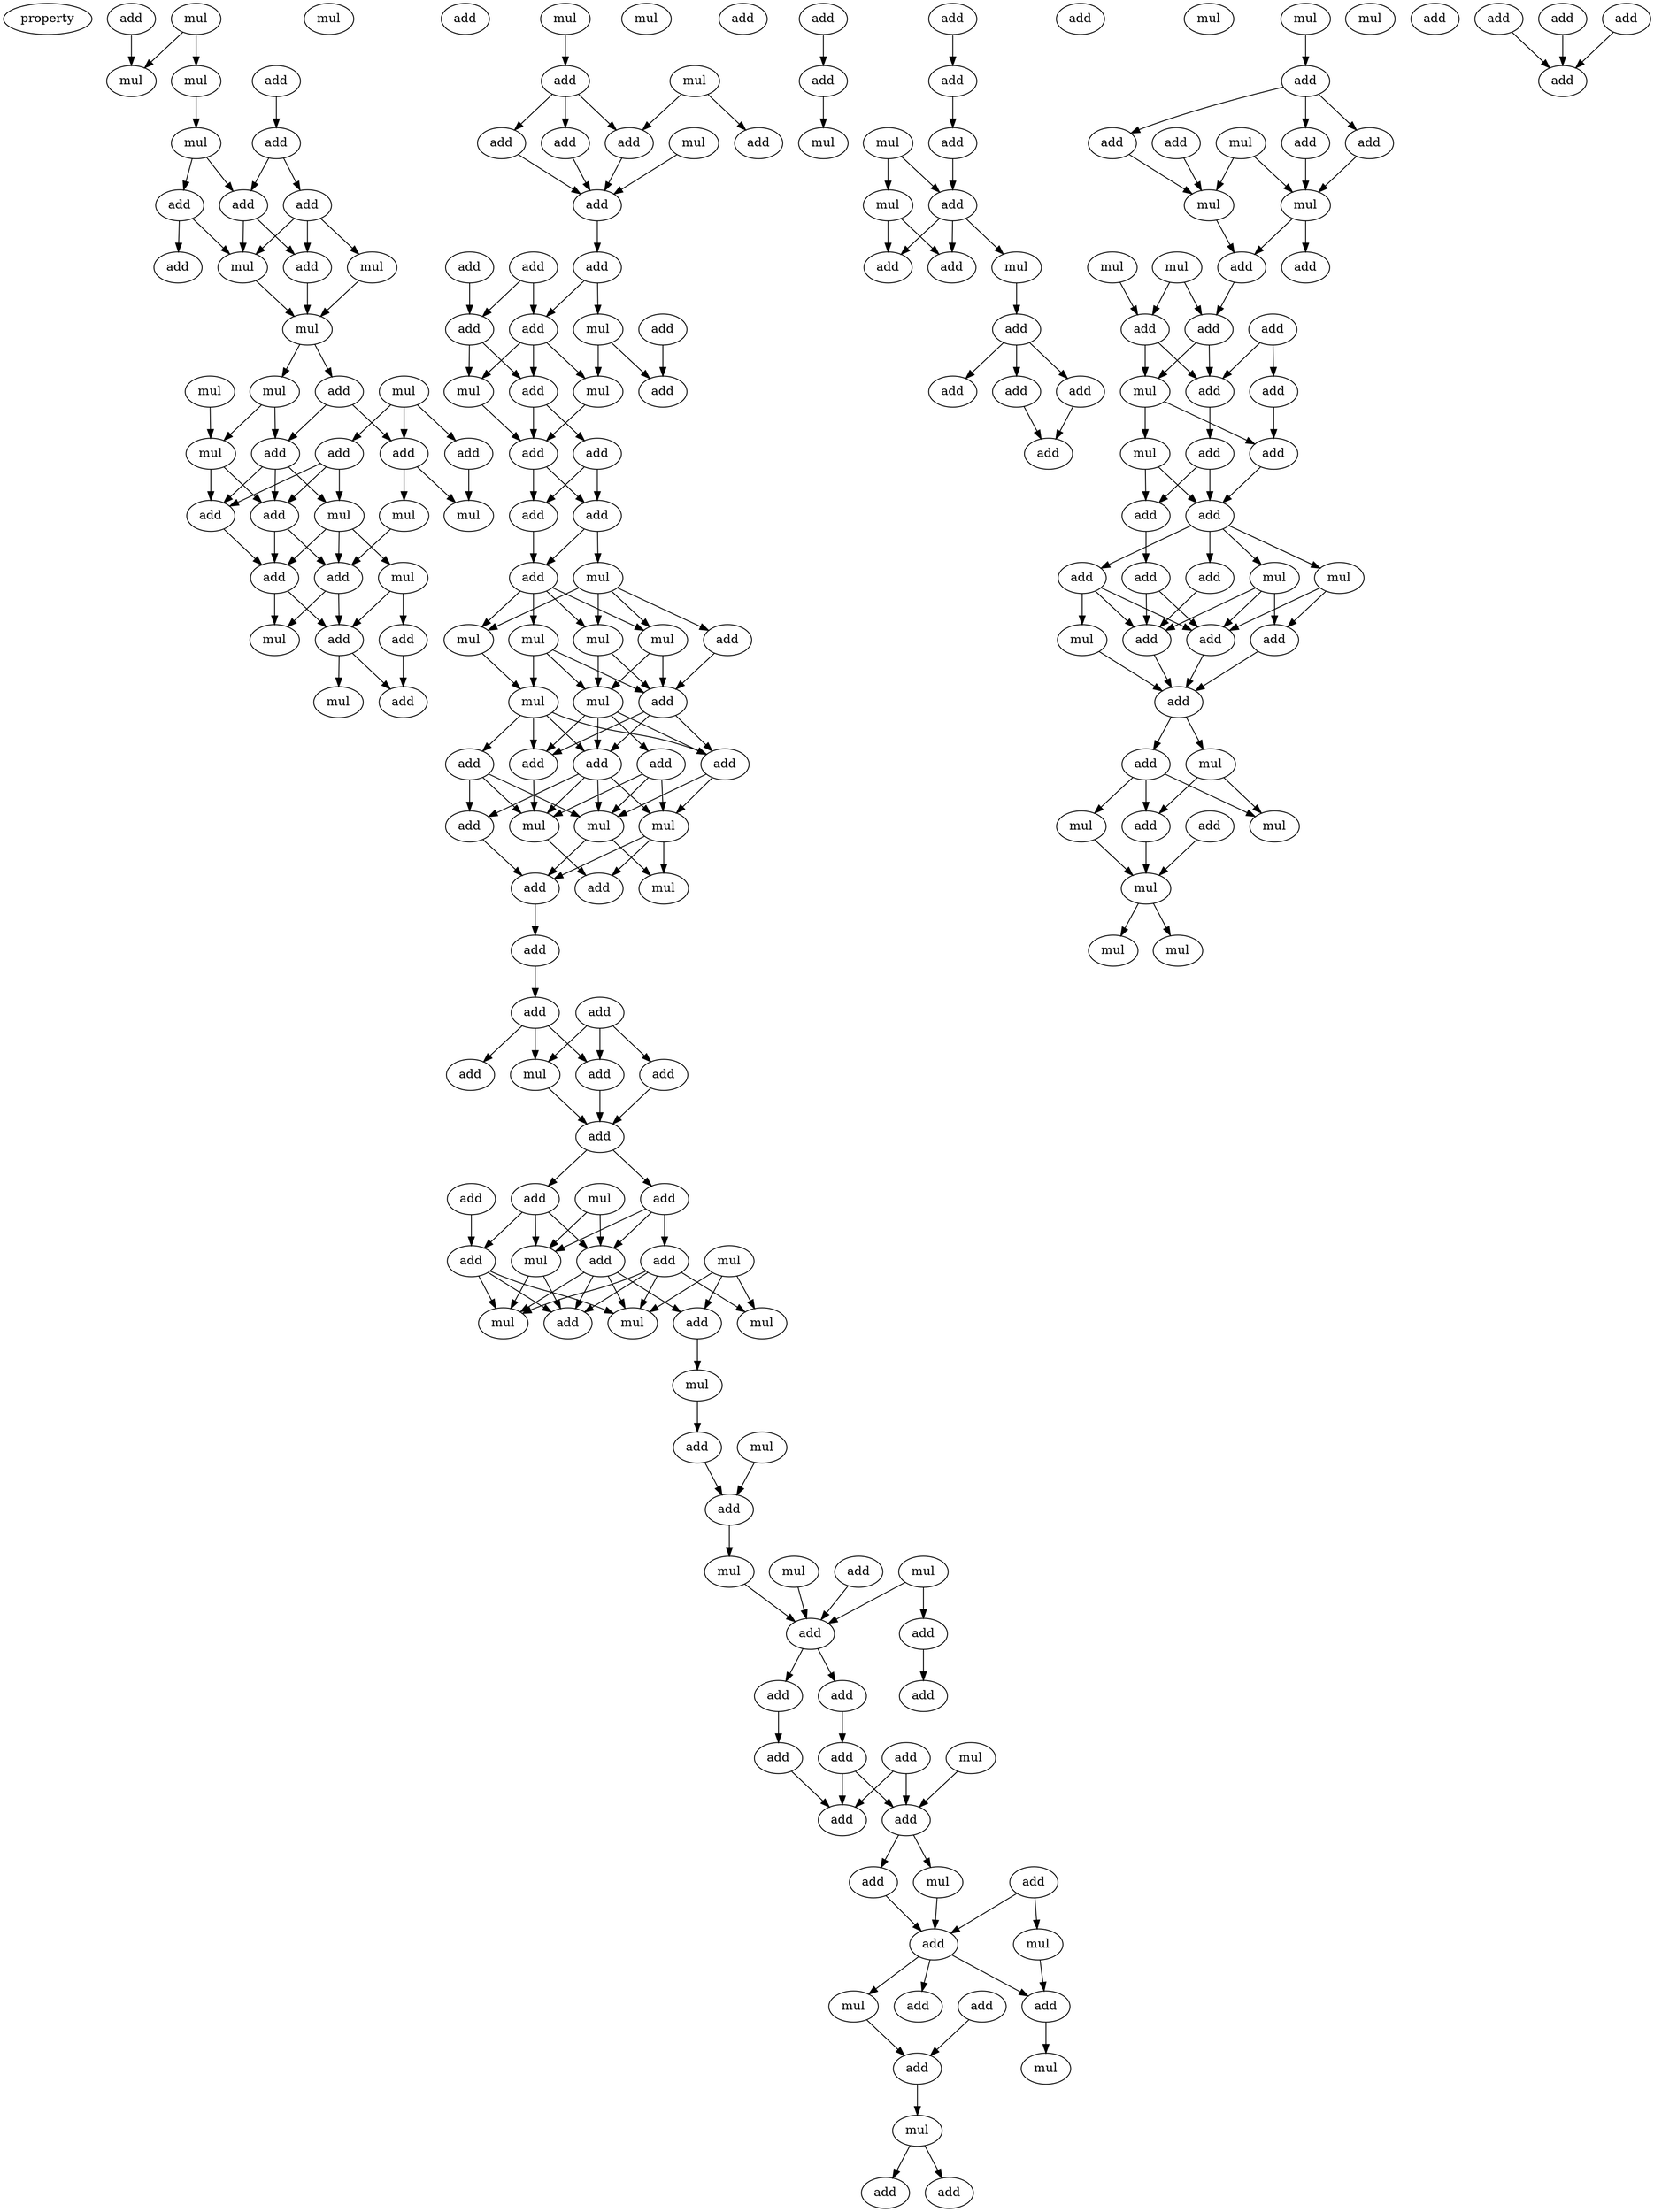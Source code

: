 digraph {
    node [fontcolor=black]
    property [mul=2,lf=1.7]
    0 [ label = add ];
    1 [ label = mul ];
    2 [ label = mul ];
    3 [ label = mul ];
    4 [ label = add ];
    5 [ label = mul ];
    6 [ label = add ];
    7 [ label = mul ];
    8 [ label = add ];
    9 [ label = add ];
    10 [ label = add ];
    11 [ label = add ];
    12 [ label = add ];
    13 [ label = mul ];
    14 [ label = mul ];
    15 [ label = add ];
    16 [ label = mul ];
    17 [ label = mul ];
    18 [ label = mul ];
    19 [ label = mul ];
    20 [ label = add ];
    21 [ label = add ];
    22 [ label = add ];
    23 [ label = add ];
    24 [ label = add ];
    25 [ label = mul ];
    26 [ label = mul ];
    27 [ label = mul ];
    28 [ label = add ];
    29 [ label = mul ];
    30 [ label = add ];
    31 [ label = add ];
    32 [ label = add ];
    33 [ label = mul ];
    34 [ label = add ];
    35 [ label = add ];
    36 [ label = mul ];
    37 [ label = add ];
    38 [ label = mul ];
    39 [ label = mul ];
    40 [ label = add ];
    41 [ label = mul ];
    42 [ label = mul ];
    43 [ label = add ];
    44 [ label = add ];
    45 [ label = add ];
    46 [ label = add ];
    47 [ label = add ];
    48 [ label = add ];
    49 [ label = add ];
    50 [ label = add ];
    51 [ label = add ];
    52 [ label = add ];
    53 [ label = mul ];
    54 [ label = add ];
    55 [ label = mul ];
    56 [ label = add ];
    57 [ label = add ];
    58 [ label = mul ];
    59 [ label = add ];
    60 [ label = add ];
    61 [ label = add ];
    62 [ label = add ];
    63 [ label = mul ];
    64 [ label = add ];
    65 [ label = mul ];
    66 [ label = add ];
    67 [ label = mul ];
    68 [ label = mul ];
    69 [ label = mul ];
    70 [ label = add ];
    71 [ label = mul ];
    72 [ label = mul ];
    73 [ label = add ];
    74 [ label = add ];
    75 [ label = add ];
    76 [ label = add ];
    77 [ label = add ];
    78 [ label = mul ];
    79 [ label = mul ];
    80 [ label = add ];
    81 [ label = mul ];
    82 [ label = add ];
    83 [ label = mul ];
    84 [ label = add ];
    85 [ label = add ];
    86 [ label = add ];
    87 [ label = add ];
    88 [ label = add ];
    89 [ label = mul ];
    90 [ label = add ];
    91 [ label = add ];
    92 [ label = add ];
    93 [ label = add ];
    94 [ label = add ];
    95 [ label = add ];
    96 [ label = mul ];
    97 [ label = add ];
    98 [ label = mul ];
    99 [ label = mul ];
    100 [ label = add ];
    101 [ label = add ];
    102 [ label = mul ];
    103 [ label = add ];
    104 [ label = mul ];
    105 [ label = mul ];
    106 [ label = add ];
    107 [ label = mul ];
    108 [ label = mul ];
    109 [ label = mul ];
    110 [ label = add ];
    111 [ label = add ];
    112 [ label = add ];
    113 [ label = mul ];
    114 [ label = mul ];
    115 [ label = add ];
    116 [ label = mul ];
    117 [ label = add ];
    118 [ label = add ];
    119 [ label = add ];
    120 [ label = add ];
    121 [ label = add ];
    122 [ label = add ];
    123 [ label = add ];
    124 [ label = add ];
    125 [ label = mul ];
    126 [ label = add ];
    127 [ label = add ];
    128 [ label = mul ];
    129 [ label = add ];
    130 [ label = add ];
    131 [ label = mul ];
    132 [ label = add ];
    133 [ label = add ];
    134 [ label = add ];
    135 [ label = add ];
    136 [ label = mul ];
    137 [ label = add ];
    138 [ label = mul ];
    139 [ label = add ];
    140 [ label = mul ];
    141 [ label = add ];
    142 [ label = add ];
    143 [ label = add ];
    144 [ label = add ];
    145 [ label = add ];
    146 [ label = mul ];
    147 [ label = add ];
    148 [ label = add ];
    149 [ label = mul ];
    150 [ label = add ];
    151 [ label = mul ];
    152 [ label = add ];
    153 [ label = add ];
    154 [ label = mul ];
    155 [ label = add ];
    156 [ label = add ];
    157 [ label = add ];
    158 [ label = add ];
    159 [ label = add ];
    160 [ label = mul ];
    161 [ label = mul ];
    162 [ label = add ];
    163 [ label = add ];
    164 [ label = mul ];
    165 [ label = add ];
    166 [ label = add ];
    167 [ label = add ];
    168 [ label = mul ];
    169 [ label = mul ];
    170 [ label = mul ];
    171 [ label = mul ];
    172 [ label = add ];
    173 [ label = add ];
    174 [ label = add ];
    175 [ label = add ];
    176 [ label = add ];
    177 [ label = add ];
    178 [ label = mul ];
    179 [ label = add ];
    180 [ label = mul ];
    181 [ label = add ];
    182 [ label = add ];
    183 [ label = add ];
    184 [ label = add ];
    185 [ label = add ];
    186 [ label = add ];
    187 [ label = mul ];
    188 [ label = add ];
    189 [ label = mul ];
    190 [ label = mul ];
    191 [ label = mul ];
    192 [ label = add ];
    193 [ label = add ];
    194 [ label = add ];
    195 [ label = add ];
    196 [ label = add ];
    197 [ label = mul ];
    198 [ label = mul ];
    199 [ label = mul ];
    200 [ label = add ];
    201 [ label = add ];
    202 [ label = add ];
    203 [ label = mul ];
    204 [ label = mul ];
    205 [ label = add ];
    206 [ label = add ];
    207 [ label = add ];
    208 [ label = mul ];
    209 [ label = add ];
    0 -> 2 [ name = 0 ];
    1 -> 2 [ name = 1 ];
    1 -> 5 [ name = 2 ];
    4 -> 6 [ name = 3 ];
    5 -> 7 [ name = 4 ];
    6 -> 8 [ name = 5 ];
    6 -> 11 [ name = 6 ];
    7 -> 10 [ name = 7 ];
    7 -> 11 [ name = 8 ];
    8 -> 13 [ name = 9 ];
    8 -> 14 [ name = 10 ];
    8 -> 15 [ name = 11 ];
    10 -> 12 [ name = 12 ];
    10 -> 14 [ name = 13 ];
    11 -> 14 [ name = 14 ];
    11 -> 15 [ name = 15 ];
    13 -> 16 [ name = 16 ];
    14 -> 16 [ name = 17 ];
    15 -> 16 [ name = 18 ];
    16 -> 19 [ name = 19 ];
    16 -> 20 [ name = 20 ];
    17 -> 25 [ name = 21 ];
    18 -> 22 [ name = 22 ];
    18 -> 23 [ name = 23 ];
    18 -> 24 [ name = 24 ];
    19 -> 21 [ name = 25 ];
    19 -> 25 [ name = 26 ];
    20 -> 21 [ name = 27 ];
    20 -> 22 [ name = 28 ];
    21 -> 28 [ name = 29 ];
    21 -> 29 [ name = 30 ];
    21 -> 30 [ name = 31 ];
    22 -> 26 [ name = 32 ];
    22 -> 27 [ name = 33 ];
    23 -> 28 [ name = 34 ];
    23 -> 29 [ name = 35 ];
    23 -> 30 [ name = 36 ];
    24 -> 26 [ name = 37 ];
    25 -> 28 [ name = 38 ];
    25 -> 30 [ name = 39 ];
    27 -> 32 [ name = 40 ];
    28 -> 31 [ name = 41 ];
    28 -> 32 [ name = 42 ];
    29 -> 31 [ name = 43 ];
    29 -> 32 [ name = 44 ];
    29 -> 33 [ name = 45 ];
    30 -> 31 [ name = 46 ];
    31 -> 35 [ name = 47 ];
    31 -> 36 [ name = 48 ];
    32 -> 35 [ name = 49 ];
    32 -> 36 [ name = 50 ];
    33 -> 34 [ name = 51 ];
    33 -> 35 [ name = 52 ];
    34 -> 37 [ name = 53 ];
    35 -> 37 [ name = 54 ];
    35 -> 38 [ name = 55 ];
    39 -> 40 [ name = 56 ];
    40 -> 43 [ name = 57 ];
    40 -> 44 [ name = 58 ];
    40 -> 45 [ name = 59 ];
    41 -> 44 [ name = 60 ];
    41 -> 46 [ name = 61 ];
    42 -> 47 [ name = 62 ];
    43 -> 47 [ name = 63 ];
    44 -> 47 [ name = 64 ];
    45 -> 47 [ name = 65 ];
    47 -> 50 [ name = 66 ];
    48 -> 54 [ name = 67 ];
    49 -> 52 [ name = 68 ];
    49 -> 54 [ name = 69 ];
    50 -> 52 [ name = 70 ];
    50 -> 53 [ name = 71 ];
    51 -> 56 [ name = 72 ];
    52 -> 55 [ name = 73 ];
    52 -> 57 [ name = 74 ];
    52 -> 58 [ name = 75 ];
    53 -> 56 [ name = 76 ];
    53 -> 58 [ name = 77 ];
    54 -> 55 [ name = 78 ];
    54 -> 57 [ name = 79 ];
    55 -> 60 [ name = 80 ];
    57 -> 59 [ name = 81 ];
    57 -> 60 [ name = 82 ];
    58 -> 60 [ name = 83 ];
    59 -> 61 [ name = 84 ];
    59 -> 62 [ name = 85 ];
    60 -> 61 [ name = 86 ];
    60 -> 62 [ name = 87 ];
    61 -> 64 [ name = 88 ];
    62 -> 63 [ name = 89 ];
    62 -> 64 [ name = 90 ];
    63 -> 65 [ name = 91 ];
    63 -> 66 [ name = 92 ];
    63 -> 68 [ name = 93 ];
    63 -> 69 [ name = 94 ];
    64 -> 65 [ name = 95 ];
    64 -> 67 [ name = 96 ];
    64 -> 68 [ name = 97 ];
    64 -> 69 [ name = 98 ];
    65 -> 70 [ name = 99 ];
    65 -> 71 [ name = 100 ];
    66 -> 70 [ name = 101 ];
    67 -> 70 [ name = 102 ];
    67 -> 71 [ name = 103 ];
    67 -> 72 [ name = 104 ];
    68 -> 72 [ name = 105 ];
    69 -> 70 [ name = 106 ];
    69 -> 71 [ name = 107 ];
    70 -> 73 [ name = 108 ];
    70 -> 74 [ name = 109 ];
    70 -> 76 [ name = 110 ];
    71 -> 73 [ name = 111 ];
    71 -> 74 [ name = 112 ];
    71 -> 76 [ name = 113 ];
    71 -> 77 [ name = 114 ];
    72 -> 73 [ name = 115 ];
    72 -> 74 [ name = 116 ];
    72 -> 75 [ name = 117 ];
    72 -> 76 [ name = 118 ];
    73 -> 78 [ name = 119 ];
    73 -> 79 [ name = 120 ];
    73 -> 80 [ name = 121 ];
    73 -> 81 [ name = 122 ];
    74 -> 79 [ name = 123 ];
    74 -> 81 [ name = 124 ];
    75 -> 78 [ name = 125 ];
    75 -> 80 [ name = 126 ];
    75 -> 81 [ name = 127 ];
    76 -> 78 [ name = 128 ];
    77 -> 78 [ name = 129 ];
    77 -> 79 [ name = 130 ];
    77 -> 81 [ name = 131 ];
    78 -> 84 [ name = 132 ];
    79 -> 82 [ name = 133 ];
    79 -> 83 [ name = 134 ];
    79 -> 84 [ name = 135 ];
    80 -> 82 [ name = 136 ];
    81 -> 82 [ name = 137 ];
    81 -> 83 [ name = 138 ];
    82 -> 85 [ name = 139 ];
    85 -> 86 [ name = 140 ];
    86 -> 88 [ name = 141 ];
    86 -> 89 [ name = 142 ];
    86 -> 91 [ name = 143 ];
    87 -> 89 [ name = 144 ];
    87 -> 90 [ name = 145 ];
    87 -> 91 [ name = 146 ];
    89 -> 92 [ name = 147 ];
    90 -> 92 [ name = 148 ];
    91 -> 92 [ name = 149 ];
    92 -> 93 [ name = 150 ];
    92 -> 95 [ name = 151 ];
    93 -> 97 [ name = 152 ];
    93 -> 99 [ name = 153 ];
    93 -> 100 [ name = 154 ];
    94 -> 97 [ name = 155 ];
    95 -> 99 [ name = 156 ];
    95 -> 100 [ name = 157 ];
    95 -> 101 [ name = 158 ];
    96 -> 99 [ name = 159 ];
    96 -> 100 [ name = 160 ];
    97 -> 102 [ name = 161 ];
    97 -> 103 [ name = 162 ];
    97 -> 104 [ name = 163 ];
    98 -> 102 [ name = 164 ];
    98 -> 105 [ name = 165 ];
    98 -> 106 [ name = 166 ];
    99 -> 103 [ name = 167 ];
    99 -> 104 [ name = 168 ];
    100 -> 102 [ name = 169 ];
    100 -> 103 [ name = 170 ];
    100 -> 104 [ name = 171 ];
    100 -> 106 [ name = 172 ];
    101 -> 102 [ name = 173 ];
    101 -> 103 [ name = 174 ];
    101 -> 104 [ name = 175 ];
    101 -> 105 [ name = 176 ];
    106 -> 107 [ name = 177 ];
    107 -> 110 [ name = 178 ];
    108 -> 112 [ name = 179 ];
    110 -> 112 [ name = 180 ];
    112 -> 116 [ name = 181 ];
    113 -> 117 [ name = 182 ];
    113 -> 118 [ name = 183 ];
    114 -> 117 [ name = 184 ];
    115 -> 117 [ name = 185 ];
    116 -> 117 [ name = 186 ];
    117 -> 119 [ name = 187 ];
    117 -> 120 [ name = 188 ];
    118 -> 121 [ name = 189 ];
    119 -> 124 [ name = 190 ];
    120 -> 123 [ name = 191 ];
    122 -> 126 [ name = 192 ];
    122 -> 127 [ name = 193 ];
    123 -> 126 [ name = 194 ];
    124 -> 126 [ name = 195 ];
    124 -> 127 [ name = 196 ];
    125 -> 127 [ name = 197 ];
    127 -> 128 [ name = 198 ];
    127 -> 130 [ name = 199 ];
    128 -> 132 [ name = 200 ];
    129 -> 131 [ name = 201 ];
    129 -> 132 [ name = 202 ];
    130 -> 132 [ name = 203 ];
    131 -> 134 [ name = 204 ];
    132 -> 133 [ name = 205 ];
    132 -> 134 [ name = 206 ];
    132 -> 136 [ name = 207 ];
    134 -> 138 [ name = 208 ];
    135 -> 137 [ name = 209 ];
    136 -> 137 [ name = 210 ];
    137 -> 140 [ name = 211 ];
    139 -> 141 [ name = 212 ];
    140 -> 142 [ name = 213 ];
    140 -> 144 [ name = 214 ];
    141 -> 146 [ name = 215 ];
    143 -> 145 [ name = 216 ];
    145 -> 148 [ name = 217 ];
    148 -> 150 [ name = 218 ];
    149 -> 150 [ name = 219 ];
    149 -> 151 [ name = 220 ];
    150 -> 152 [ name = 221 ];
    150 -> 153 [ name = 222 ];
    150 -> 154 [ name = 223 ];
    151 -> 152 [ name = 224 ];
    151 -> 153 [ name = 225 ];
    154 -> 155 [ name = 226 ];
    155 -> 156 [ name = 227 ];
    155 -> 157 [ name = 228 ];
    155 -> 158 [ name = 229 ];
    157 -> 159 [ name = 230 ];
    158 -> 159 [ name = 231 ];
    161 -> 162 [ name = 232 ];
    162 -> 163 [ name = 233 ];
    162 -> 166 [ name = 234 ];
    162 -> 167 [ name = 235 ];
    163 -> 169 [ name = 236 ];
    164 -> 168 [ name = 237 ];
    164 -> 169 [ name = 238 ];
    165 -> 168 [ name = 239 ];
    166 -> 168 [ name = 240 ];
    167 -> 169 [ name = 241 ];
    168 -> 172 [ name = 242 ];
    169 -> 172 [ name = 243 ];
    169 -> 173 [ name = 244 ];
    170 -> 176 [ name = 245 ];
    171 -> 174 [ name = 246 ];
    171 -> 176 [ name = 247 ];
    172 -> 174 [ name = 248 ];
    174 -> 177 [ name = 249 ];
    174 -> 178 [ name = 250 ];
    175 -> 177 [ name = 251 ];
    175 -> 179 [ name = 252 ];
    176 -> 177 [ name = 253 ];
    176 -> 178 [ name = 254 ];
    177 -> 181 [ name = 255 ];
    178 -> 180 [ name = 256 ];
    178 -> 182 [ name = 257 ];
    179 -> 182 [ name = 258 ];
    180 -> 183 [ name = 259 ];
    180 -> 184 [ name = 260 ];
    181 -> 183 [ name = 261 ];
    181 -> 184 [ name = 262 ];
    182 -> 184 [ name = 263 ];
    183 -> 186 [ name = 264 ];
    184 -> 185 [ name = 265 ];
    184 -> 187 [ name = 266 ];
    184 -> 188 [ name = 267 ];
    184 -> 189 [ name = 268 ];
    185 -> 193 [ name = 269 ];
    186 -> 192 [ name = 270 ];
    186 -> 193 [ name = 271 ];
    187 -> 192 [ name = 272 ];
    187 -> 193 [ name = 273 ];
    187 -> 194 [ name = 274 ];
    188 -> 190 [ name = 275 ];
    188 -> 192 [ name = 276 ];
    188 -> 193 [ name = 277 ];
    189 -> 192 [ name = 278 ];
    189 -> 194 [ name = 279 ];
    190 -> 195 [ name = 280 ];
    192 -> 195 [ name = 281 ];
    193 -> 195 [ name = 282 ];
    194 -> 195 [ name = 283 ];
    195 -> 196 [ name = 284 ];
    195 -> 197 [ name = 285 ];
    196 -> 198 [ name = 286 ];
    196 -> 199 [ name = 287 ];
    196 -> 200 [ name = 288 ];
    197 -> 199 [ name = 289 ];
    197 -> 200 [ name = 290 ];
    198 -> 203 [ name = 291 ];
    200 -> 203 [ name = 292 ];
    202 -> 203 [ name = 293 ];
    203 -> 204 [ name = 294 ];
    203 -> 208 [ name = 295 ];
    205 -> 209 [ name = 296 ];
    206 -> 209 [ name = 297 ];
    207 -> 209 [ name = 298 ];
}
